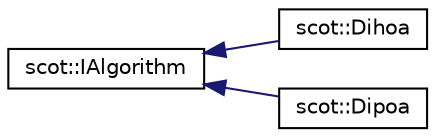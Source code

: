 digraph "Graphical Class Hierarchy"
{
 // LATEX_PDF_SIZE
  edge [fontname="Helvetica",fontsize="10",labelfontname="Helvetica",labelfontsize="10"];
  node [fontname="Helvetica",fontsize="10",shape=record];
  rankdir="LR";
  Node0 [label="scot::IAlgorithm",height=0.2,width=0.4,color="black", fillcolor="white", style="filled",URL="$classscot_1_1IAlgorithm.html",tooltip=" "];
  Node0 -> Node1 [dir="back",color="midnightblue",fontsize="10",style="solid",fontname="Helvetica"];
  Node1 [label="scot::Dihoa",height=0.2,width=0.4,color="black", fillcolor="white", style="filled",URL="$classscot_1_1Dihoa.html",tooltip=" "];
  Node0 -> Node2 [dir="back",color="midnightblue",fontsize="10",style="solid",fontname="Helvetica"];
  Node2 [label="scot::Dipoa",height=0.2,width=0.4,color="black", fillcolor="white", style="filled",URL="$classscot_1_1Dipoa.html",tooltip=" "];
}

